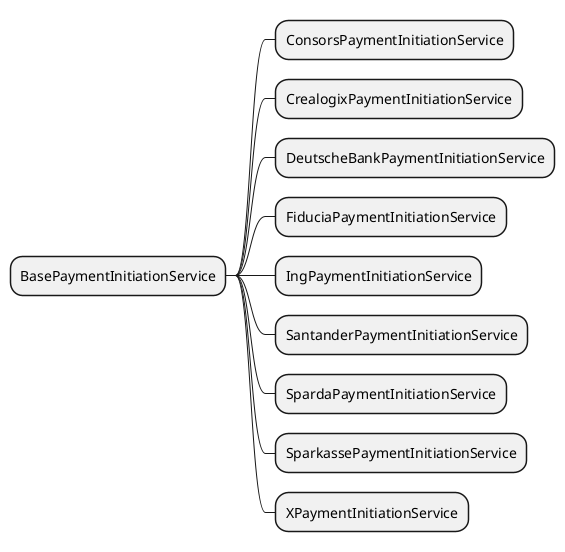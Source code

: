 @startmindmap
+ BasePaymentInitiationService
++ ConsorsPaymentInitiationService
++ CrealogixPaymentInitiationService
++ DeutscheBankPaymentInitiationService
++ FiduciaPaymentInitiationService
++ IngPaymentInitiationService
++ SantanderPaymentInitiationService
++ SpardaPaymentInitiationService
++ SparkassePaymentInitiationService
++ XPaymentInitiationService
@endmindmap